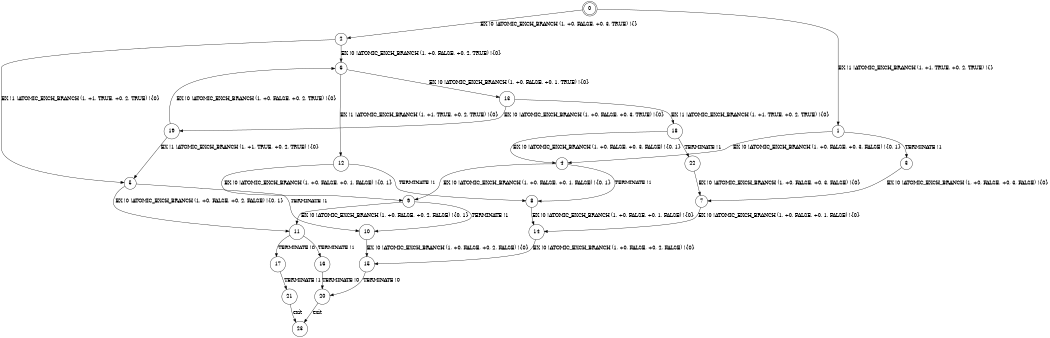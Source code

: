 digraph BCG {
size = "7, 10.5";
center = TRUE;
node [shape = circle];
0 [peripheries = 2];
0 -> 1 [label = "EX !1 !ATOMIC_EXCH_BRANCH (1, +1, TRUE, +0, 2, TRUE) !{}"];
0 -> 2 [label = "EX !0 !ATOMIC_EXCH_BRANCH (1, +0, FALSE, +0, 3, TRUE) !{}"];
1 -> 3 [label = "TERMINATE !1"];
1 -> 4 [label = "EX !0 !ATOMIC_EXCH_BRANCH (1, +0, FALSE, +0, 3, FALSE) !{0, 1}"];
2 -> 5 [label = "EX !1 !ATOMIC_EXCH_BRANCH (1, +1, TRUE, +0, 2, TRUE) !{0}"];
2 -> 6 [label = "EX !0 !ATOMIC_EXCH_BRANCH (1, +0, FALSE, +0, 2, TRUE) !{0}"];
3 -> 7 [label = "EX !0 !ATOMIC_EXCH_BRANCH (1, +0, FALSE, +0, 3, FALSE) !{0}"];
4 -> 8 [label = "TERMINATE !1"];
4 -> 9 [label = "EX !0 !ATOMIC_EXCH_BRANCH (1, +0, FALSE, +0, 1, FALSE) !{0, 1}"];
5 -> 10 [label = "TERMINATE !1"];
5 -> 11 [label = "EX !0 !ATOMIC_EXCH_BRANCH (1, +0, FALSE, +0, 2, FALSE) !{0, 1}"];
6 -> 12 [label = "EX !1 !ATOMIC_EXCH_BRANCH (1, +1, TRUE, +0, 2, TRUE) !{0}"];
6 -> 13 [label = "EX !0 !ATOMIC_EXCH_BRANCH (1, +0, FALSE, +0, 1, TRUE) !{0}"];
7 -> 14 [label = "EX !0 !ATOMIC_EXCH_BRANCH (1, +0, FALSE, +0, 1, FALSE) !{0}"];
8 -> 14 [label = "EX !0 !ATOMIC_EXCH_BRANCH (1, +0, FALSE, +0, 1, FALSE) !{0}"];
9 -> 10 [label = "TERMINATE !1"];
9 -> 11 [label = "EX !0 !ATOMIC_EXCH_BRANCH (1, +0, FALSE, +0, 2, FALSE) !{0, 1}"];
10 -> 15 [label = "EX !0 !ATOMIC_EXCH_BRANCH (1, +0, FALSE, +0, 2, FALSE) !{0}"];
11 -> 16 [label = "TERMINATE !1"];
11 -> 17 [label = "TERMINATE !0"];
12 -> 8 [label = "TERMINATE !1"];
12 -> 9 [label = "EX !0 !ATOMIC_EXCH_BRANCH (1, +0, FALSE, +0, 1, FALSE) !{0, 1}"];
13 -> 18 [label = "EX !1 !ATOMIC_EXCH_BRANCH (1, +1, TRUE, +0, 2, TRUE) !{0}"];
13 -> 19 [label = "EX !0 !ATOMIC_EXCH_BRANCH (1, +0, FALSE, +0, 3, TRUE) !{0}"];
14 -> 15 [label = "EX !0 !ATOMIC_EXCH_BRANCH (1, +0, FALSE, +0, 2, FALSE) !{0}"];
15 -> 20 [label = "TERMINATE !0"];
16 -> 20 [label = "TERMINATE !0"];
17 -> 21 [label = "TERMINATE !1"];
18 -> 22 [label = "TERMINATE !1"];
18 -> 4 [label = "EX !0 !ATOMIC_EXCH_BRANCH (1, +0, FALSE, +0, 3, FALSE) !{0, 1}"];
19 -> 5 [label = "EX !1 !ATOMIC_EXCH_BRANCH (1, +1, TRUE, +0, 2, TRUE) !{0}"];
19 -> 6 [label = "EX !0 !ATOMIC_EXCH_BRANCH (1, +0, FALSE, +0, 2, TRUE) !{0}"];
20 -> 23 [label = "exit"];
21 -> 23 [label = "exit"];
22 -> 7 [label = "EX !0 !ATOMIC_EXCH_BRANCH (1, +0, FALSE, +0, 3, FALSE) !{0}"];
}
